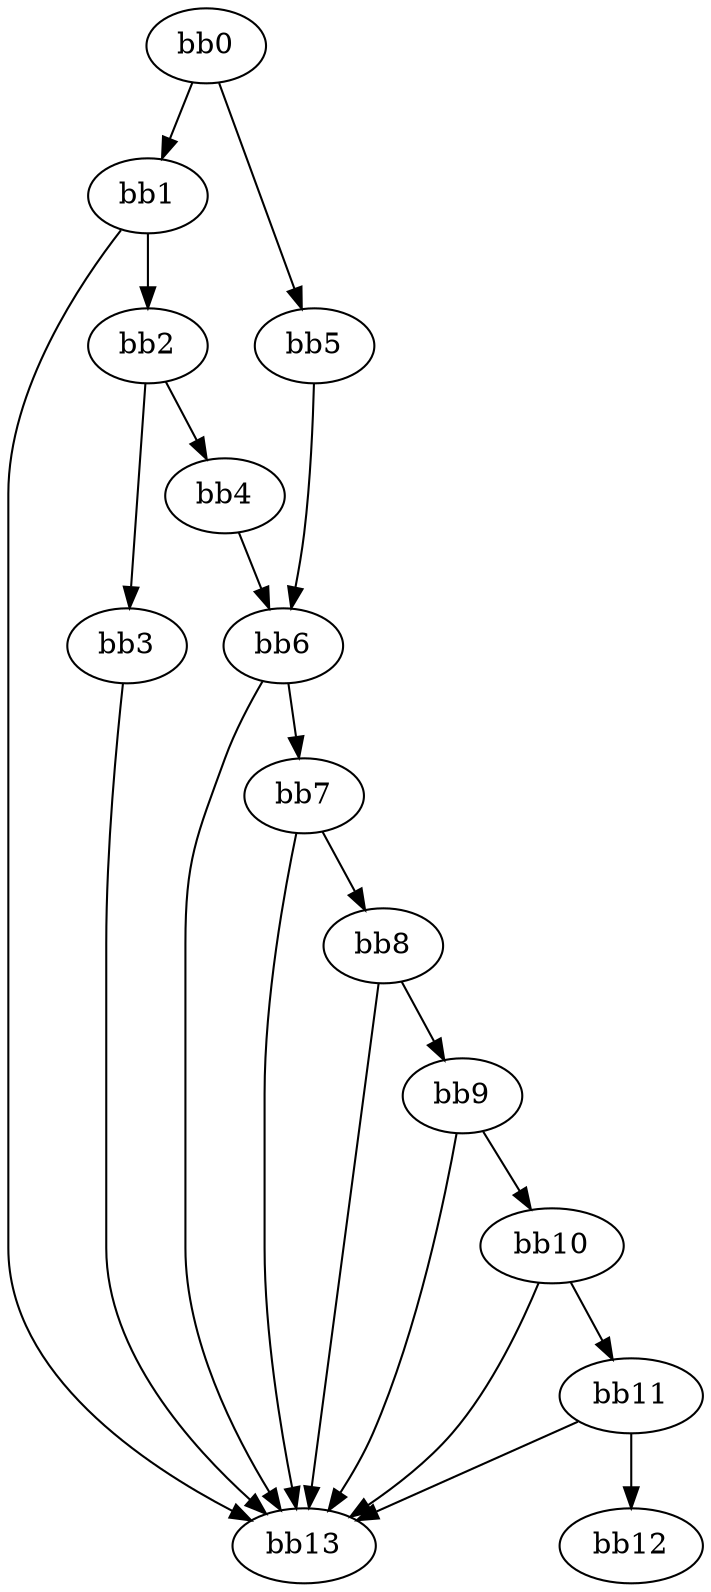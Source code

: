 digraph {
    0 [ label = "bb0\l" ]
    1 [ label = "bb1\l" ]
    2 [ label = "bb2\l" ]
    3 [ label = "bb3\l" ]
    4 [ label = "bb4\l" ]
    5 [ label = "bb5\l" ]
    6 [ label = "bb6\l" ]
    7 [ label = "bb7\l" ]
    8 [ label = "bb8\l" ]
    9 [ label = "bb9\l" ]
    10 [ label = "bb10\l" ]
    11 [ label = "bb11\l" ]
    12 [ label = "bb12\l" ]
    13 [ label = "bb13\l" ]
    0 -> 1 [ ]
    0 -> 5 [ ]
    1 -> 2 [ ]
    1 -> 13 [ ]
    2 -> 3 [ ]
    2 -> 4 [ ]
    3 -> 13 [ ]
    4 -> 6 [ ]
    5 -> 6 [ ]
    6 -> 7 [ ]
    6 -> 13 [ ]
    7 -> 8 [ ]
    7 -> 13 [ ]
    8 -> 9 [ ]
    8 -> 13 [ ]
    9 -> 10 [ ]
    9 -> 13 [ ]
    10 -> 11 [ ]
    10 -> 13 [ ]
    11 -> 12 [ ]
    11 -> 13 [ ]
}

